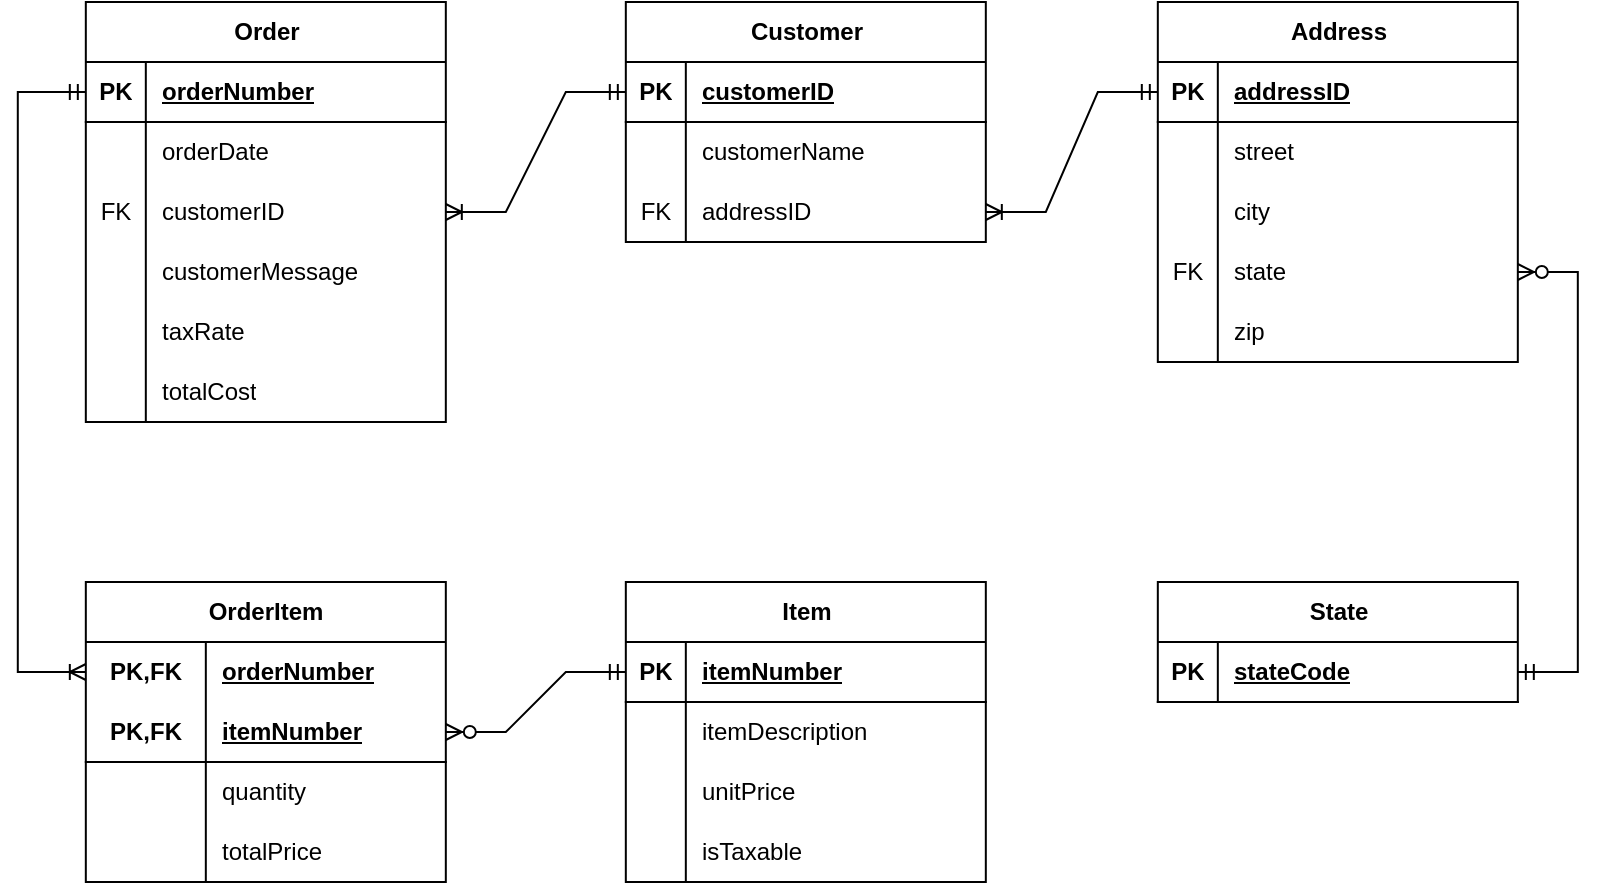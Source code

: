 <mxfile version="24.7.17">
  <diagram name="Page-1" id="BN33PoH7cqRvH7UWft6o">
    <mxGraphModel dx="967" dy="603" grid="1" gridSize="10" guides="1" tooltips="1" connect="1" arrows="1" fold="1" page="1" pageScale="1" pageWidth="827" pageHeight="1169" math="0" shadow="0">
      <root>
        <mxCell id="0" />
        <mxCell id="1" parent="0" />
        <mxCell id="_T6AX6W34xKqLUsMwd-r-1" value="Customer" style="shape=table;startSize=30;container=1;collapsible=1;childLayout=tableLayout;fixedRows=1;rowLines=0;fontStyle=1;align=center;resizeLast=1;html=1;movable=1;resizable=1;rotatable=1;deletable=1;editable=1;locked=0;connectable=1;" parent="1" vertex="1">
          <mxGeometry x="327.91" y="120" width="180" height="120" as="geometry" />
        </mxCell>
        <mxCell id="_T6AX6W34xKqLUsMwd-r-2" value="" style="shape=tableRow;horizontal=0;startSize=0;swimlaneHead=0;swimlaneBody=0;fillColor=none;collapsible=0;dropTarget=0;points=[[0,0.5],[1,0.5]];portConstraint=eastwest;top=0;left=0;right=0;bottom=1;" parent="_T6AX6W34xKqLUsMwd-r-1" vertex="1">
          <mxGeometry y="30" width="180" height="30" as="geometry" />
        </mxCell>
        <mxCell id="_T6AX6W34xKqLUsMwd-r-3" value="PK" style="shape=partialRectangle;connectable=0;fillColor=none;top=0;left=0;bottom=0;right=0;fontStyle=1;overflow=hidden;whiteSpace=wrap;html=1;" parent="_T6AX6W34xKqLUsMwd-r-2" vertex="1">
          <mxGeometry width="30" height="30" as="geometry">
            <mxRectangle width="30" height="30" as="alternateBounds" />
          </mxGeometry>
        </mxCell>
        <mxCell id="_T6AX6W34xKqLUsMwd-r-4" value="customerID" style="shape=partialRectangle;connectable=0;fillColor=none;top=0;left=0;bottom=0;right=0;align=left;spacingLeft=6;fontStyle=5;overflow=hidden;whiteSpace=wrap;html=1;" parent="_T6AX6W34xKqLUsMwd-r-2" vertex="1">
          <mxGeometry x="30" width="150" height="30" as="geometry">
            <mxRectangle width="150" height="30" as="alternateBounds" />
          </mxGeometry>
        </mxCell>
        <mxCell id="_T6AX6W34xKqLUsMwd-r-5" value="" style="shape=tableRow;horizontal=0;startSize=0;swimlaneHead=0;swimlaneBody=0;fillColor=none;collapsible=0;dropTarget=0;points=[[0,0.5],[1,0.5]];portConstraint=eastwest;top=0;left=0;right=0;bottom=0;" parent="_T6AX6W34xKqLUsMwd-r-1" vertex="1">
          <mxGeometry y="60" width="180" height="30" as="geometry" />
        </mxCell>
        <mxCell id="_T6AX6W34xKqLUsMwd-r-6" value="" style="shape=partialRectangle;connectable=0;fillColor=none;top=0;left=0;bottom=0;right=0;editable=1;overflow=hidden;whiteSpace=wrap;html=1;" parent="_T6AX6W34xKqLUsMwd-r-5" vertex="1">
          <mxGeometry width="30" height="30" as="geometry">
            <mxRectangle width="30" height="30" as="alternateBounds" />
          </mxGeometry>
        </mxCell>
        <mxCell id="_T6AX6W34xKqLUsMwd-r-7" value="customerName" style="shape=partialRectangle;connectable=0;fillColor=none;top=0;left=0;bottom=0;right=0;align=left;spacingLeft=6;overflow=hidden;whiteSpace=wrap;html=1;" parent="_T6AX6W34xKqLUsMwd-r-5" vertex="1">
          <mxGeometry x="30" width="150" height="30" as="geometry">
            <mxRectangle width="150" height="30" as="alternateBounds" />
          </mxGeometry>
        </mxCell>
        <mxCell id="_T6AX6W34xKqLUsMwd-r-8" value="" style="shape=tableRow;horizontal=0;startSize=0;swimlaneHead=0;swimlaneBody=0;fillColor=none;collapsible=0;dropTarget=0;points=[[0,0.5],[1,0.5]];portConstraint=eastwest;top=0;left=0;right=0;bottom=0;" parent="_T6AX6W34xKqLUsMwd-r-1" vertex="1">
          <mxGeometry y="90" width="180" height="30" as="geometry" />
        </mxCell>
        <mxCell id="_T6AX6W34xKqLUsMwd-r-9" value="FK" style="shape=partialRectangle;connectable=0;fillColor=none;top=0;left=0;bottom=0;right=0;editable=1;overflow=hidden;whiteSpace=wrap;html=1;" parent="_T6AX6W34xKqLUsMwd-r-8" vertex="1">
          <mxGeometry width="30" height="30" as="geometry">
            <mxRectangle width="30" height="30" as="alternateBounds" />
          </mxGeometry>
        </mxCell>
        <mxCell id="_T6AX6W34xKqLUsMwd-r-10" value="addressID" style="shape=partialRectangle;connectable=0;fillColor=none;top=0;left=0;bottom=0;right=0;align=left;spacingLeft=6;overflow=hidden;whiteSpace=wrap;html=1;" parent="_T6AX6W34xKqLUsMwd-r-8" vertex="1">
          <mxGeometry x="30" width="150" height="30" as="geometry">
            <mxRectangle width="150" height="30" as="alternateBounds" />
          </mxGeometry>
        </mxCell>
        <mxCell id="EAM0tFiEOmYsYUh8dFRd-1" value="Order" style="shape=table;startSize=30;container=1;collapsible=1;childLayout=tableLayout;fixedRows=1;rowLines=0;fontStyle=1;align=center;resizeLast=1;html=1;" parent="1" vertex="1">
          <mxGeometry x="57.91" y="120" width="180" height="210" as="geometry" />
        </mxCell>
        <mxCell id="EAM0tFiEOmYsYUh8dFRd-2" value="" style="shape=tableRow;horizontal=0;startSize=0;swimlaneHead=0;swimlaneBody=0;fillColor=none;collapsible=0;dropTarget=0;points=[[0,0.5],[1,0.5]];portConstraint=eastwest;top=0;left=0;right=0;bottom=1;" parent="EAM0tFiEOmYsYUh8dFRd-1" vertex="1">
          <mxGeometry y="30" width="180" height="30" as="geometry" />
        </mxCell>
        <mxCell id="EAM0tFiEOmYsYUh8dFRd-3" value="PK" style="shape=partialRectangle;connectable=0;fillColor=none;top=0;left=0;bottom=0;right=0;fontStyle=1;overflow=hidden;whiteSpace=wrap;html=1;" parent="EAM0tFiEOmYsYUh8dFRd-2" vertex="1">
          <mxGeometry width="30" height="30" as="geometry">
            <mxRectangle width="30" height="30" as="alternateBounds" />
          </mxGeometry>
        </mxCell>
        <mxCell id="EAM0tFiEOmYsYUh8dFRd-4" value="orderNumber" style="shape=partialRectangle;connectable=0;fillColor=none;top=0;left=0;bottom=0;right=0;align=left;spacingLeft=6;fontStyle=5;overflow=hidden;whiteSpace=wrap;html=1;" parent="EAM0tFiEOmYsYUh8dFRd-2" vertex="1">
          <mxGeometry x="30" width="150" height="30" as="geometry">
            <mxRectangle width="150" height="30" as="alternateBounds" />
          </mxGeometry>
        </mxCell>
        <mxCell id="EAM0tFiEOmYsYUh8dFRd-23" value="" style="shape=tableRow;horizontal=0;startSize=0;swimlaneHead=0;swimlaneBody=0;fillColor=none;collapsible=0;dropTarget=0;points=[[0,0.5],[1,0.5]];portConstraint=eastwest;top=0;left=0;right=0;bottom=0;" parent="EAM0tFiEOmYsYUh8dFRd-1" vertex="1">
          <mxGeometry y="60" width="180" height="30" as="geometry" />
        </mxCell>
        <mxCell id="EAM0tFiEOmYsYUh8dFRd-24" value="" style="shape=partialRectangle;connectable=0;fillColor=none;top=0;left=0;bottom=0;right=0;editable=1;overflow=hidden;whiteSpace=wrap;html=1;" parent="EAM0tFiEOmYsYUh8dFRd-23" vertex="1">
          <mxGeometry width="30" height="30" as="geometry">
            <mxRectangle width="30" height="30" as="alternateBounds" />
          </mxGeometry>
        </mxCell>
        <mxCell id="EAM0tFiEOmYsYUh8dFRd-25" value="orderDate" style="shape=partialRectangle;connectable=0;fillColor=none;top=0;left=0;bottom=0;right=0;align=left;spacingLeft=6;overflow=hidden;whiteSpace=wrap;html=1;" parent="EAM0tFiEOmYsYUh8dFRd-23" vertex="1">
          <mxGeometry x="30" width="150" height="30" as="geometry">
            <mxRectangle width="150" height="30" as="alternateBounds" />
          </mxGeometry>
        </mxCell>
        <mxCell id="FTQjqcyyat500ivB3JcJ-2" value="" style="shape=tableRow;horizontal=0;startSize=0;swimlaneHead=0;swimlaneBody=0;fillColor=none;collapsible=0;dropTarget=0;points=[[0,0.5],[1,0.5]];portConstraint=eastwest;top=0;left=0;right=0;bottom=0;" parent="EAM0tFiEOmYsYUh8dFRd-1" vertex="1">
          <mxGeometry y="90" width="180" height="30" as="geometry" />
        </mxCell>
        <mxCell id="FTQjqcyyat500ivB3JcJ-3" value="FK" style="shape=partialRectangle;connectable=0;fillColor=none;top=0;left=0;bottom=0;right=0;editable=1;overflow=hidden;whiteSpace=wrap;html=1;" parent="FTQjqcyyat500ivB3JcJ-2" vertex="1">
          <mxGeometry width="30" height="30" as="geometry">
            <mxRectangle width="30" height="30" as="alternateBounds" />
          </mxGeometry>
        </mxCell>
        <mxCell id="FTQjqcyyat500ivB3JcJ-4" value="customerID" style="shape=partialRectangle;connectable=0;fillColor=none;top=0;left=0;bottom=0;right=0;align=left;spacingLeft=6;overflow=hidden;whiteSpace=wrap;html=1;" parent="FTQjqcyyat500ivB3JcJ-2" vertex="1">
          <mxGeometry x="30" width="150" height="30" as="geometry">
            <mxRectangle width="150" height="30" as="alternateBounds" />
          </mxGeometry>
        </mxCell>
        <mxCell id="EAM0tFiEOmYsYUh8dFRd-8" value="" style="shape=tableRow;horizontal=0;startSize=0;swimlaneHead=0;swimlaneBody=0;fillColor=none;collapsible=0;dropTarget=0;points=[[0,0.5],[1,0.5]];portConstraint=eastwest;top=0;left=0;right=0;bottom=0;" parent="EAM0tFiEOmYsYUh8dFRd-1" vertex="1">
          <mxGeometry y="120" width="180" height="30" as="geometry" />
        </mxCell>
        <mxCell id="EAM0tFiEOmYsYUh8dFRd-9" value="" style="shape=partialRectangle;connectable=0;fillColor=none;top=0;left=0;bottom=0;right=0;editable=1;overflow=hidden;whiteSpace=wrap;html=1;" parent="EAM0tFiEOmYsYUh8dFRd-8" vertex="1">
          <mxGeometry width="30" height="30" as="geometry">
            <mxRectangle width="30" height="30" as="alternateBounds" />
          </mxGeometry>
        </mxCell>
        <mxCell id="EAM0tFiEOmYsYUh8dFRd-10" value="customerMessage" style="shape=partialRectangle;connectable=0;fillColor=none;top=0;left=0;bottom=0;right=0;align=left;spacingLeft=6;overflow=hidden;whiteSpace=wrap;html=1;" parent="EAM0tFiEOmYsYUh8dFRd-8" vertex="1">
          <mxGeometry x="30" width="150" height="30" as="geometry">
            <mxRectangle width="150" height="30" as="alternateBounds" />
          </mxGeometry>
        </mxCell>
        <mxCell id="EAM0tFiEOmYsYUh8dFRd-11" value="" style="shape=tableRow;horizontal=0;startSize=0;swimlaneHead=0;swimlaneBody=0;fillColor=none;collapsible=0;dropTarget=0;points=[[0,0.5],[1,0.5]];portConstraint=eastwest;top=0;left=0;right=0;bottom=0;" parent="EAM0tFiEOmYsYUh8dFRd-1" vertex="1">
          <mxGeometry y="150" width="180" height="30" as="geometry" />
        </mxCell>
        <mxCell id="EAM0tFiEOmYsYUh8dFRd-12" value="" style="shape=partialRectangle;connectable=0;fillColor=none;top=0;left=0;bottom=0;right=0;editable=1;overflow=hidden;whiteSpace=wrap;html=1;" parent="EAM0tFiEOmYsYUh8dFRd-11" vertex="1">
          <mxGeometry width="30" height="30" as="geometry">
            <mxRectangle width="30" height="30" as="alternateBounds" />
          </mxGeometry>
        </mxCell>
        <mxCell id="EAM0tFiEOmYsYUh8dFRd-13" value="taxRate" style="shape=partialRectangle;connectable=0;fillColor=none;top=0;left=0;bottom=0;right=0;align=left;spacingLeft=6;overflow=hidden;whiteSpace=wrap;html=1;" parent="EAM0tFiEOmYsYUh8dFRd-11" vertex="1">
          <mxGeometry x="30" width="150" height="30" as="geometry">
            <mxRectangle width="150" height="30" as="alternateBounds" />
          </mxGeometry>
        </mxCell>
        <mxCell id="EAM0tFiEOmYsYUh8dFRd-26" value="" style="shape=tableRow;horizontal=0;startSize=0;swimlaneHead=0;swimlaneBody=0;fillColor=none;collapsible=0;dropTarget=0;points=[[0,0.5],[1,0.5]];portConstraint=eastwest;top=0;left=0;right=0;bottom=0;" parent="EAM0tFiEOmYsYUh8dFRd-1" vertex="1">
          <mxGeometry y="180" width="180" height="30" as="geometry" />
        </mxCell>
        <mxCell id="EAM0tFiEOmYsYUh8dFRd-27" value="" style="shape=partialRectangle;connectable=0;fillColor=none;top=0;left=0;bottom=0;right=0;editable=1;overflow=hidden;whiteSpace=wrap;html=1;" parent="EAM0tFiEOmYsYUh8dFRd-26" vertex="1">
          <mxGeometry width="30" height="30" as="geometry">
            <mxRectangle width="30" height="30" as="alternateBounds" />
          </mxGeometry>
        </mxCell>
        <mxCell id="EAM0tFiEOmYsYUh8dFRd-28" value="totalCost" style="shape=partialRectangle;connectable=0;fillColor=none;top=0;left=0;bottom=0;right=0;align=left;spacingLeft=6;overflow=hidden;whiteSpace=wrap;html=1;" parent="EAM0tFiEOmYsYUh8dFRd-26" vertex="1">
          <mxGeometry x="30" width="150" height="30" as="geometry">
            <mxRectangle width="150" height="30" as="alternateBounds" />
          </mxGeometry>
        </mxCell>
        <mxCell id="EAM0tFiEOmYsYUh8dFRd-48" value="Item" style="shape=table;startSize=30;container=1;collapsible=1;childLayout=tableLayout;fixedRows=1;rowLines=0;fontStyle=1;align=center;resizeLast=1;html=1;" parent="1" vertex="1">
          <mxGeometry x="327.91" y="410" width="180" height="150" as="geometry" />
        </mxCell>
        <mxCell id="EAM0tFiEOmYsYUh8dFRd-49" value="" style="shape=tableRow;horizontal=0;startSize=0;swimlaneHead=0;swimlaneBody=0;fillColor=none;collapsible=0;dropTarget=0;points=[[0,0.5],[1,0.5]];portConstraint=eastwest;top=0;left=0;right=0;bottom=1;" parent="EAM0tFiEOmYsYUh8dFRd-48" vertex="1">
          <mxGeometry y="30" width="180" height="30" as="geometry" />
        </mxCell>
        <mxCell id="EAM0tFiEOmYsYUh8dFRd-50" value="PK" style="shape=partialRectangle;connectable=0;fillColor=none;top=0;left=0;bottom=0;right=0;fontStyle=1;overflow=hidden;whiteSpace=wrap;html=1;" parent="EAM0tFiEOmYsYUh8dFRd-49" vertex="1">
          <mxGeometry width="30" height="30" as="geometry">
            <mxRectangle width="30" height="30" as="alternateBounds" />
          </mxGeometry>
        </mxCell>
        <mxCell id="EAM0tFiEOmYsYUh8dFRd-51" value="itemNumber" style="shape=partialRectangle;connectable=0;fillColor=none;top=0;left=0;bottom=0;right=0;align=left;spacingLeft=6;fontStyle=5;overflow=hidden;whiteSpace=wrap;html=1;" parent="EAM0tFiEOmYsYUh8dFRd-49" vertex="1">
          <mxGeometry x="30" width="150" height="30" as="geometry">
            <mxRectangle width="150" height="30" as="alternateBounds" />
          </mxGeometry>
        </mxCell>
        <mxCell id="EAM0tFiEOmYsYUh8dFRd-52" value="" style="shape=tableRow;horizontal=0;startSize=0;swimlaneHead=0;swimlaneBody=0;fillColor=none;collapsible=0;dropTarget=0;points=[[0,0.5],[1,0.5]];portConstraint=eastwest;top=0;left=0;right=0;bottom=0;" parent="EAM0tFiEOmYsYUh8dFRd-48" vertex="1">
          <mxGeometry y="60" width="180" height="30" as="geometry" />
        </mxCell>
        <mxCell id="EAM0tFiEOmYsYUh8dFRd-53" value="" style="shape=partialRectangle;connectable=0;fillColor=none;top=0;left=0;bottom=0;right=0;editable=1;overflow=hidden;whiteSpace=wrap;html=1;" parent="EAM0tFiEOmYsYUh8dFRd-52" vertex="1">
          <mxGeometry width="30" height="30" as="geometry">
            <mxRectangle width="30" height="30" as="alternateBounds" />
          </mxGeometry>
        </mxCell>
        <mxCell id="EAM0tFiEOmYsYUh8dFRd-54" value="itemDescription" style="shape=partialRectangle;connectable=0;fillColor=none;top=0;left=0;bottom=0;right=0;align=left;spacingLeft=6;overflow=hidden;whiteSpace=wrap;html=1;" parent="EAM0tFiEOmYsYUh8dFRd-52" vertex="1">
          <mxGeometry x="30" width="150" height="30" as="geometry">
            <mxRectangle width="150" height="30" as="alternateBounds" />
          </mxGeometry>
        </mxCell>
        <mxCell id="EAM0tFiEOmYsYUh8dFRd-55" value="" style="shape=tableRow;horizontal=0;startSize=0;swimlaneHead=0;swimlaneBody=0;fillColor=none;collapsible=0;dropTarget=0;points=[[0,0.5],[1,0.5]];portConstraint=eastwest;top=0;left=0;right=0;bottom=0;" parent="EAM0tFiEOmYsYUh8dFRd-48" vertex="1">
          <mxGeometry y="90" width="180" height="30" as="geometry" />
        </mxCell>
        <mxCell id="EAM0tFiEOmYsYUh8dFRd-56" value="" style="shape=partialRectangle;connectable=0;fillColor=none;top=0;left=0;bottom=0;right=0;editable=1;overflow=hidden;whiteSpace=wrap;html=1;" parent="EAM0tFiEOmYsYUh8dFRd-55" vertex="1">
          <mxGeometry width="30" height="30" as="geometry">
            <mxRectangle width="30" height="30" as="alternateBounds" />
          </mxGeometry>
        </mxCell>
        <mxCell id="EAM0tFiEOmYsYUh8dFRd-57" value="unitPrice" style="shape=partialRectangle;connectable=0;fillColor=none;top=0;left=0;bottom=0;right=0;align=left;spacingLeft=6;overflow=hidden;whiteSpace=wrap;html=1;" parent="EAM0tFiEOmYsYUh8dFRd-55" vertex="1">
          <mxGeometry x="30" width="150" height="30" as="geometry">
            <mxRectangle width="150" height="30" as="alternateBounds" />
          </mxGeometry>
        </mxCell>
        <mxCell id="EAM0tFiEOmYsYUh8dFRd-58" value="" style="shape=tableRow;horizontal=0;startSize=0;swimlaneHead=0;swimlaneBody=0;fillColor=none;collapsible=0;dropTarget=0;points=[[0,0.5],[1,0.5]];portConstraint=eastwest;top=0;left=0;right=0;bottom=0;" parent="EAM0tFiEOmYsYUh8dFRd-48" vertex="1">
          <mxGeometry y="120" width="180" height="30" as="geometry" />
        </mxCell>
        <mxCell id="EAM0tFiEOmYsYUh8dFRd-59" value="" style="shape=partialRectangle;connectable=0;fillColor=none;top=0;left=0;bottom=0;right=0;editable=1;overflow=hidden;whiteSpace=wrap;html=1;" parent="EAM0tFiEOmYsYUh8dFRd-58" vertex="1">
          <mxGeometry width="30" height="30" as="geometry">
            <mxRectangle width="30" height="30" as="alternateBounds" />
          </mxGeometry>
        </mxCell>
        <mxCell id="EAM0tFiEOmYsYUh8dFRd-60" value="isTaxable" style="shape=partialRectangle;connectable=0;fillColor=none;top=0;left=0;bottom=0;right=0;align=left;spacingLeft=6;overflow=hidden;whiteSpace=wrap;html=1;" parent="EAM0tFiEOmYsYUh8dFRd-58" vertex="1">
          <mxGeometry x="30" width="150" height="30" as="geometry">
            <mxRectangle width="150" height="30" as="alternateBounds" />
          </mxGeometry>
        </mxCell>
        <mxCell id="EAM0tFiEOmYsYUh8dFRd-77" value="OrderItem" style="shape=table;startSize=30;container=1;collapsible=1;childLayout=tableLayout;fixedRows=1;rowLines=0;fontStyle=1;align=center;resizeLast=1;html=1;whiteSpace=wrap;" parent="1" vertex="1">
          <mxGeometry x="57.91" y="410" width="180" height="150" as="geometry" />
        </mxCell>
        <mxCell id="EAM0tFiEOmYsYUh8dFRd-78" value="" style="shape=tableRow;horizontal=0;startSize=0;swimlaneHead=0;swimlaneBody=0;fillColor=none;collapsible=0;dropTarget=0;points=[[0,0.5],[1,0.5]];portConstraint=eastwest;top=0;left=0;right=0;bottom=0;html=1;" parent="EAM0tFiEOmYsYUh8dFRd-77" vertex="1">
          <mxGeometry y="30" width="180" height="30" as="geometry" />
        </mxCell>
        <mxCell id="EAM0tFiEOmYsYUh8dFRd-79" value="PK,FK" style="shape=partialRectangle;connectable=0;fillColor=none;top=0;left=0;bottom=0;right=0;fontStyle=1;overflow=hidden;html=1;whiteSpace=wrap;" parent="EAM0tFiEOmYsYUh8dFRd-78" vertex="1">
          <mxGeometry width="60" height="30" as="geometry">
            <mxRectangle width="60" height="30" as="alternateBounds" />
          </mxGeometry>
        </mxCell>
        <mxCell id="EAM0tFiEOmYsYUh8dFRd-80" value="orderNumber" style="shape=partialRectangle;connectable=0;fillColor=none;top=0;left=0;bottom=0;right=0;align=left;spacingLeft=6;fontStyle=5;overflow=hidden;html=1;whiteSpace=wrap;" parent="EAM0tFiEOmYsYUh8dFRd-78" vertex="1">
          <mxGeometry x="60" width="120" height="30" as="geometry">
            <mxRectangle width="120" height="30" as="alternateBounds" />
          </mxGeometry>
        </mxCell>
        <mxCell id="EAM0tFiEOmYsYUh8dFRd-81" value="" style="shape=tableRow;horizontal=0;startSize=0;swimlaneHead=0;swimlaneBody=0;fillColor=none;collapsible=0;dropTarget=0;points=[[0,0.5],[1,0.5]];portConstraint=eastwest;top=0;left=0;right=0;bottom=1;html=1;" parent="EAM0tFiEOmYsYUh8dFRd-77" vertex="1">
          <mxGeometry y="60" width="180" height="30" as="geometry" />
        </mxCell>
        <mxCell id="EAM0tFiEOmYsYUh8dFRd-82" value="PK,FK" style="shape=partialRectangle;connectable=0;fillColor=none;top=0;left=0;bottom=0;right=0;fontStyle=1;overflow=hidden;html=1;whiteSpace=wrap;" parent="EAM0tFiEOmYsYUh8dFRd-81" vertex="1">
          <mxGeometry width="60" height="30" as="geometry">
            <mxRectangle width="60" height="30" as="alternateBounds" />
          </mxGeometry>
        </mxCell>
        <mxCell id="EAM0tFiEOmYsYUh8dFRd-83" value="itemNumber" style="shape=partialRectangle;connectable=0;fillColor=none;top=0;left=0;bottom=0;right=0;align=left;spacingLeft=6;fontStyle=5;overflow=hidden;html=1;whiteSpace=wrap;" parent="EAM0tFiEOmYsYUh8dFRd-81" vertex="1">
          <mxGeometry x="60" width="120" height="30" as="geometry">
            <mxRectangle width="120" height="30" as="alternateBounds" />
          </mxGeometry>
        </mxCell>
        <mxCell id="EAM0tFiEOmYsYUh8dFRd-84" value="" style="shape=tableRow;horizontal=0;startSize=0;swimlaneHead=0;swimlaneBody=0;fillColor=none;collapsible=0;dropTarget=0;points=[[0,0.5],[1,0.5]];portConstraint=eastwest;top=0;left=0;right=0;bottom=0;html=1;" parent="EAM0tFiEOmYsYUh8dFRd-77" vertex="1">
          <mxGeometry y="90" width="180" height="30" as="geometry" />
        </mxCell>
        <mxCell id="EAM0tFiEOmYsYUh8dFRd-85" value="" style="shape=partialRectangle;connectable=0;fillColor=none;top=0;left=0;bottom=0;right=0;editable=1;overflow=hidden;html=1;whiteSpace=wrap;" parent="EAM0tFiEOmYsYUh8dFRd-84" vertex="1">
          <mxGeometry width="60" height="30" as="geometry">
            <mxRectangle width="60" height="30" as="alternateBounds" />
          </mxGeometry>
        </mxCell>
        <mxCell id="EAM0tFiEOmYsYUh8dFRd-86" value="quantity" style="shape=partialRectangle;connectable=0;fillColor=none;top=0;left=0;bottom=0;right=0;align=left;spacingLeft=6;overflow=hidden;html=1;whiteSpace=wrap;" parent="EAM0tFiEOmYsYUh8dFRd-84" vertex="1">
          <mxGeometry x="60" width="120" height="30" as="geometry">
            <mxRectangle width="120" height="30" as="alternateBounds" />
          </mxGeometry>
        </mxCell>
        <mxCell id="EAM0tFiEOmYsYUh8dFRd-87" value="" style="shape=tableRow;horizontal=0;startSize=0;swimlaneHead=0;swimlaneBody=0;fillColor=none;collapsible=0;dropTarget=0;points=[[0,0.5],[1,0.5]];portConstraint=eastwest;top=0;left=0;right=0;bottom=0;html=1;" parent="EAM0tFiEOmYsYUh8dFRd-77" vertex="1">
          <mxGeometry y="120" width="180" height="30" as="geometry" />
        </mxCell>
        <mxCell id="EAM0tFiEOmYsYUh8dFRd-88" value="" style="shape=partialRectangle;connectable=0;fillColor=none;top=0;left=0;bottom=0;right=0;editable=1;overflow=hidden;html=1;whiteSpace=wrap;" parent="EAM0tFiEOmYsYUh8dFRd-87" vertex="1">
          <mxGeometry width="60" height="30" as="geometry">
            <mxRectangle width="60" height="30" as="alternateBounds" />
          </mxGeometry>
        </mxCell>
        <mxCell id="EAM0tFiEOmYsYUh8dFRd-89" value="totalPrice" style="shape=partialRectangle;connectable=0;fillColor=none;top=0;left=0;bottom=0;right=0;align=left;spacingLeft=6;overflow=hidden;html=1;whiteSpace=wrap;" parent="EAM0tFiEOmYsYUh8dFRd-87" vertex="1">
          <mxGeometry x="60" width="120" height="30" as="geometry">
            <mxRectangle width="120" height="30" as="alternateBounds" />
          </mxGeometry>
        </mxCell>
        <mxCell id="7K7LyLSv9I7OqdKrFAeT-1" value="Address" style="shape=table;startSize=30;container=1;collapsible=1;childLayout=tableLayout;fixedRows=1;rowLines=0;fontStyle=1;align=center;resizeLast=1;html=1;" vertex="1" parent="1">
          <mxGeometry x="593.91" y="120" width="180" height="180" as="geometry" />
        </mxCell>
        <mxCell id="7K7LyLSv9I7OqdKrFAeT-2" value="" style="shape=tableRow;horizontal=0;startSize=0;swimlaneHead=0;swimlaneBody=0;fillColor=none;collapsible=0;dropTarget=0;points=[[0,0.5],[1,0.5]];portConstraint=eastwest;top=0;left=0;right=0;bottom=1;" vertex="1" parent="7K7LyLSv9I7OqdKrFAeT-1">
          <mxGeometry y="30" width="180" height="30" as="geometry" />
        </mxCell>
        <mxCell id="7K7LyLSv9I7OqdKrFAeT-3" value="PK" style="shape=partialRectangle;connectable=0;fillColor=none;top=0;left=0;bottom=0;right=0;fontStyle=1;overflow=hidden;whiteSpace=wrap;html=1;" vertex="1" parent="7K7LyLSv9I7OqdKrFAeT-2">
          <mxGeometry width="30" height="30" as="geometry">
            <mxRectangle width="30" height="30" as="alternateBounds" />
          </mxGeometry>
        </mxCell>
        <mxCell id="7K7LyLSv9I7OqdKrFAeT-4" value="addressID" style="shape=partialRectangle;connectable=0;fillColor=none;top=0;left=0;bottom=0;right=0;align=left;spacingLeft=6;fontStyle=5;overflow=hidden;whiteSpace=wrap;html=1;" vertex="1" parent="7K7LyLSv9I7OqdKrFAeT-2">
          <mxGeometry x="30" width="150" height="30" as="geometry">
            <mxRectangle width="150" height="30" as="alternateBounds" />
          </mxGeometry>
        </mxCell>
        <mxCell id="7K7LyLSv9I7OqdKrFAeT-5" value="" style="shape=tableRow;horizontal=0;startSize=0;swimlaneHead=0;swimlaneBody=0;fillColor=none;collapsible=0;dropTarget=0;points=[[0,0.5],[1,0.5]];portConstraint=eastwest;top=0;left=0;right=0;bottom=0;" vertex="1" parent="7K7LyLSv9I7OqdKrFAeT-1">
          <mxGeometry y="60" width="180" height="30" as="geometry" />
        </mxCell>
        <mxCell id="7K7LyLSv9I7OqdKrFAeT-6" value="" style="shape=partialRectangle;connectable=0;fillColor=none;top=0;left=0;bottom=0;right=0;editable=1;overflow=hidden;whiteSpace=wrap;html=1;" vertex="1" parent="7K7LyLSv9I7OqdKrFAeT-5">
          <mxGeometry width="30" height="30" as="geometry">
            <mxRectangle width="30" height="30" as="alternateBounds" />
          </mxGeometry>
        </mxCell>
        <mxCell id="7K7LyLSv9I7OqdKrFAeT-7" value="street" style="shape=partialRectangle;connectable=0;fillColor=none;top=0;left=0;bottom=0;right=0;align=left;spacingLeft=6;overflow=hidden;whiteSpace=wrap;html=1;" vertex="1" parent="7K7LyLSv9I7OqdKrFAeT-5">
          <mxGeometry x="30" width="150" height="30" as="geometry">
            <mxRectangle width="150" height="30" as="alternateBounds" />
          </mxGeometry>
        </mxCell>
        <mxCell id="7K7LyLSv9I7OqdKrFAeT-8" value="" style="shape=tableRow;horizontal=0;startSize=0;swimlaneHead=0;swimlaneBody=0;fillColor=none;collapsible=0;dropTarget=0;points=[[0,0.5],[1,0.5]];portConstraint=eastwest;top=0;left=0;right=0;bottom=0;" vertex="1" parent="7K7LyLSv9I7OqdKrFAeT-1">
          <mxGeometry y="90" width="180" height="30" as="geometry" />
        </mxCell>
        <mxCell id="7K7LyLSv9I7OqdKrFAeT-9" value="" style="shape=partialRectangle;connectable=0;fillColor=none;top=0;left=0;bottom=0;right=0;editable=1;overflow=hidden;whiteSpace=wrap;html=1;" vertex="1" parent="7K7LyLSv9I7OqdKrFAeT-8">
          <mxGeometry width="30" height="30" as="geometry">
            <mxRectangle width="30" height="30" as="alternateBounds" />
          </mxGeometry>
        </mxCell>
        <mxCell id="7K7LyLSv9I7OqdKrFAeT-10" value="city" style="shape=partialRectangle;connectable=0;fillColor=none;top=0;left=0;bottom=0;right=0;align=left;spacingLeft=6;overflow=hidden;whiteSpace=wrap;html=1;" vertex="1" parent="7K7LyLSv9I7OqdKrFAeT-8">
          <mxGeometry x="30" width="150" height="30" as="geometry">
            <mxRectangle width="150" height="30" as="alternateBounds" />
          </mxGeometry>
        </mxCell>
        <mxCell id="7K7LyLSv9I7OqdKrFAeT-11" value="" style="shape=tableRow;horizontal=0;startSize=0;swimlaneHead=0;swimlaneBody=0;fillColor=none;collapsible=0;dropTarget=0;points=[[0,0.5],[1,0.5]];portConstraint=eastwest;top=0;left=0;right=0;bottom=0;" vertex="1" parent="7K7LyLSv9I7OqdKrFAeT-1">
          <mxGeometry y="120" width="180" height="30" as="geometry" />
        </mxCell>
        <mxCell id="7K7LyLSv9I7OqdKrFAeT-12" value="FK" style="shape=partialRectangle;connectable=0;fillColor=none;top=0;left=0;bottom=0;right=0;editable=1;overflow=hidden;whiteSpace=wrap;html=1;" vertex="1" parent="7K7LyLSv9I7OqdKrFAeT-11">
          <mxGeometry width="30" height="30" as="geometry">
            <mxRectangle width="30" height="30" as="alternateBounds" />
          </mxGeometry>
        </mxCell>
        <mxCell id="7K7LyLSv9I7OqdKrFAeT-13" value="state" style="shape=partialRectangle;connectable=0;fillColor=none;top=0;left=0;bottom=0;right=0;align=left;spacingLeft=6;overflow=hidden;whiteSpace=wrap;html=1;" vertex="1" parent="7K7LyLSv9I7OqdKrFAeT-11">
          <mxGeometry x="30" width="150" height="30" as="geometry">
            <mxRectangle width="150" height="30" as="alternateBounds" />
          </mxGeometry>
        </mxCell>
        <mxCell id="7K7LyLSv9I7OqdKrFAeT-14" value="" style="shape=tableRow;horizontal=0;startSize=0;swimlaneHead=0;swimlaneBody=0;fillColor=none;collapsible=0;dropTarget=0;points=[[0,0.5],[1,0.5]];portConstraint=eastwest;top=0;left=0;right=0;bottom=0;" vertex="1" parent="7K7LyLSv9I7OqdKrFAeT-1">
          <mxGeometry y="150" width="180" height="30" as="geometry" />
        </mxCell>
        <mxCell id="7K7LyLSv9I7OqdKrFAeT-15" value="" style="shape=partialRectangle;connectable=0;fillColor=none;top=0;left=0;bottom=0;right=0;editable=1;overflow=hidden;whiteSpace=wrap;html=1;" vertex="1" parent="7K7LyLSv9I7OqdKrFAeT-14">
          <mxGeometry width="30" height="30" as="geometry">
            <mxRectangle width="30" height="30" as="alternateBounds" />
          </mxGeometry>
        </mxCell>
        <mxCell id="7K7LyLSv9I7OqdKrFAeT-16" value="zip" style="shape=partialRectangle;connectable=0;fillColor=none;top=0;left=0;bottom=0;right=0;align=left;spacingLeft=6;overflow=hidden;whiteSpace=wrap;html=1;" vertex="1" parent="7K7LyLSv9I7OqdKrFAeT-14">
          <mxGeometry x="30" width="150" height="30" as="geometry">
            <mxRectangle width="150" height="30" as="alternateBounds" />
          </mxGeometry>
        </mxCell>
        <mxCell id="7K7LyLSv9I7OqdKrFAeT-17" value="" style="edgeStyle=entityRelationEdgeStyle;fontSize=12;html=1;endArrow=ERoneToMany;startArrow=ERmandOne;rounded=0;exitX=0;exitY=0.5;exitDx=0;exitDy=0;entryX=1;entryY=0.5;entryDx=0;entryDy=0;" edge="1" parent="1" source="7K7LyLSv9I7OqdKrFAeT-2" target="_T6AX6W34xKqLUsMwd-r-8">
          <mxGeometry width="100" height="100" relative="1" as="geometry">
            <mxPoint x="433.91" y="440" as="sourcePoint" />
            <mxPoint x="533.91" y="340" as="targetPoint" />
          </mxGeometry>
        </mxCell>
        <mxCell id="7K7LyLSv9I7OqdKrFAeT-18" value="State" style="shape=table;startSize=30;container=1;collapsible=1;childLayout=tableLayout;fixedRows=1;rowLines=0;fontStyle=1;align=center;resizeLast=1;html=1;" vertex="1" parent="1">
          <mxGeometry x="593.91" y="410" width="180" height="60" as="geometry" />
        </mxCell>
        <mxCell id="7K7LyLSv9I7OqdKrFAeT-19" value="" style="shape=tableRow;horizontal=0;startSize=0;swimlaneHead=0;swimlaneBody=0;fillColor=none;collapsible=0;dropTarget=0;points=[[0,0.5],[1,0.5]];portConstraint=eastwest;top=0;left=0;right=0;bottom=1;" vertex="1" parent="7K7LyLSv9I7OqdKrFAeT-18">
          <mxGeometry y="30" width="180" height="30" as="geometry" />
        </mxCell>
        <mxCell id="7K7LyLSv9I7OqdKrFAeT-20" value="PK" style="shape=partialRectangle;connectable=0;fillColor=none;top=0;left=0;bottom=0;right=0;fontStyle=1;overflow=hidden;whiteSpace=wrap;html=1;" vertex="1" parent="7K7LyLSv9I7OqdKrFAeT-19">
          <mxGeometry width="30" height="30" as="geometry">
            <mxRectangle width="30" height="30" as="alternateBounds" />
          </mxGeometry>
        </mxCell>
        <mxCell id="7K7LyLSv9I7OqdKrFAeT-21" value="stateCode" style="shape=partialRectangle;connectable=0;fillColor=none;top=0;left=0;bottom=0;right=0;align=left;spacingLeft=6;fontStyle=5;overflow=hidden;whiteSpace=wrap;html=1;" vertex="1" parent="7K7LyLSv9I7OqdKrFAeT-19">
          <mxGeometry x="30" width="150" height="30" as="geometry">
            <mxRectangle width="150" height="30" as="alternateBounds" />
          </mxGeometry>
        </mxCell>
        <mxCell id="7K7LyLSv9I7OqdKrFAeT-31" value="" style="edgeStyle=entityRelationEdgeStyle;fontSize=12;html=1;endArrow=ERzeroToMany;startArrow=ERmandOne;rounded=0;exitX=1;exitY=0.5;exitDx=0;exitDy=0;entryX=1;entryY=0.5;entryDx=0;entryDy=0;" edge="1" parent="1" source="7K7LyLSv9I7OqdKrFAeT-19" target="7K7LyLSv9I7OqdKrFAeT-11">
          <mxGeometry width="100" height="100" relative="1" as="geometry">
            <mxPoint x="453.91" y="490" as="sourcePoint" />
            <mxPoint x="553.91" y="390" as="targetPoint" />
          </mxGeometry>
        </mxCell>
        <mxCell id="7K7LyLSv9I7OqdKrFAeT-32" value="" style="edgeStyle=entityRelationEdgeStyle;fontSize=12;html=1;endArrow=ERoneToMany;startArrow=ERmandOne;rounded=0;exitX=0;exitY=0.5;exitDx=0;exitDy=0;" edge="1" parent="1" source="_T6AX6W34xKqLUsMwd-r-2" target="FTQjqcyyat500ivB3JcJ-2">
          <mxGeometry width="100" height="100" relative="1" as="geometry">
            <mxPoint x="273.91" y="390" as="sourcePoint" />
            <mxPoint x="273.91" y="225" as="targetPoint" />
          </mxGeometry>
        </mxCell>
        <mxCell id="7K7LyLSv9I7OqdKrFAeT-34" value="" style="edgeStyle=orthogonalEdgeStyle;fontSize=12;html=1;endArrow=ERoneToMany;startArrow=ERmandOne;rounded=0;exitX=0;exitY=0.5;exitDx=0;exitDy=0;entryX=0;entryY=0.5;entryDx=0;entryDy=0;" edge="1" parent="1" source="EAM0tFiEOmYsYUh8dFRd-2" target="EAM0tFiEOmYsYUh8dFRd-78">
          <mxGeometry width="100" height="100" relative="1" as="geometry">
            <mxPoint x="-66.09" y="310" as="sourcePoint" />
            <mxPoint x="23.91" y="380" as="targetPoint" />
            <Array as="points">
              <mxPoint x="23.91" y="165" />
              <mxPoint x="23.91" y="455" />
            </Array>
          </mxGeometry>
        </mxCell>
        <mxCell id="7K7LyLSv9I7OqdKrFAeT-35" value="" style="edgeStyle=entityRelationEdgeStyle;fontSize=12;html=1;endArrow=ERzeroToMany;startArrow=ERmandOne;rounded=0;exitX=0;exitY=0.5;exitDx=0;exitDy=0;entryX=1;entryY=0.5;entryDx=0;entryDy=0;" edge="1" parent="1" source="EAM0tFiEOmYsYUh8dFRd-49" target="EAM0tFiEOmYsYUh8dFRd-77">
          <mxGeometry width="100" height="100" relative="1" as="geometry">
            <mxPoint x="280" y="390" as="sourcePoint" />
            <mxPoint x="380" y="290" as="targetPoint" />
          </mxGeometry>
        </mxCell>
      </root>
    </mxGraphModel>
  </diagram>
</mxfile>
